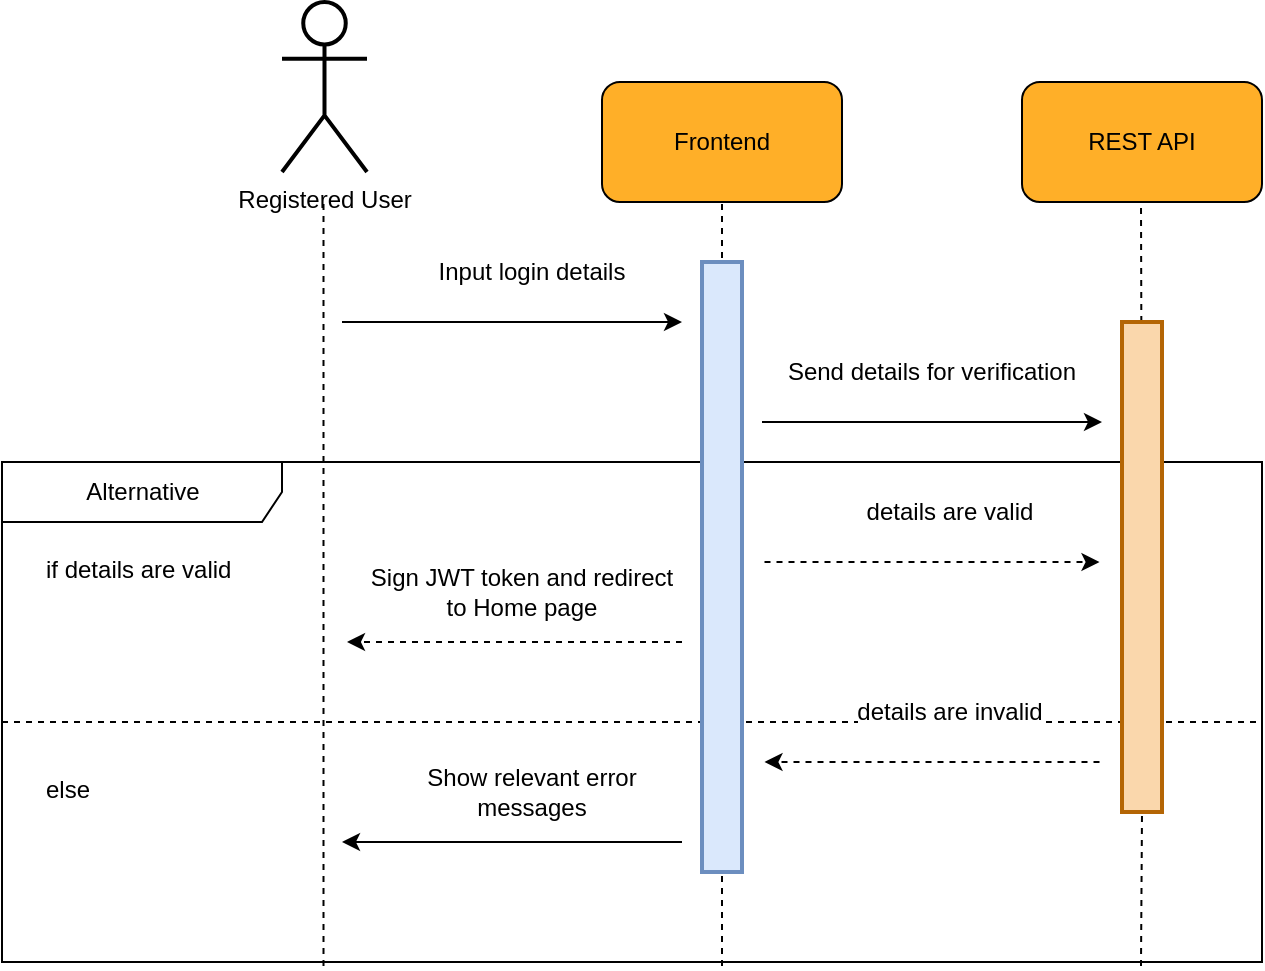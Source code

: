 <mxfile version="15.8.7" type="device"><diagram id="F_uD3UtcJA2wdpJ_TA3s" name="Page-1"><mxGraphModel dx="1952" dy="981" grid="1" gridSize="10" guides="1" tooltips="1" connect="1" arrows="1" fold="1" page="1" pageScale="1" pageWidth="850" pageHeight="1100" math="0" shadow="0"><root><mxCell id="0"/><mxCell id="1" parent="0"/><mxCell id="4iujhLgE1NfmNON63KTE-37" value="Alternative" style="shape=umlFrame;tabWidth=110;tabHeight=30;tabPosition=left;html=1;boundedLbl=1;labelInHeader=1;width=140;height=30;fillColor=none;fontSize=12;strokeWidth=1;" vertex="1" parent="1"><mxGeometry x="-70" y="330" width="630" height="250" as="geometry"/></mxCell><mxCell id="4iujhLgE1NfmNON63KTE-38" value="if details are valid" style="text;fillColor=none;fontSize=12;" vertex="1" parent="4iujhLgE1NfmNON63KTE-37"><mxGeometry width="100" height="20" relative="1" as="geometry"><mxPoint x="20" y="40" as="offset"/></mxGeometry></mxCell><mxCell id="4iujhLgE1NfmNON63KTE-39" value="else" style="line;strokeWidth=1;dashed=1;labelPosition=center;verticalLabelPosition=bottom;align=left;verticalAlign=top;spacingLeft=20;spacingTop=15;fillColor=none;fontSize=12;" vertex="1" parent="4iujhLgE1NfmNON63KTE-37"><mxGeometry y="125" width="630" height="10" as="geometry"/></mxCell><mxCell id="4iujhLgE1NfmNON63KTE-1" value="" style="group;fontSize=12;" vertex="1" connectable="0" parent="1"><mxGeometry x="230" y="140" width="120" height="60" as="geometry"/></mxCell><mxCell id="4iujhLgE1NfmNON63KTE-2" value="" style="rounded=1;whiteSpace=wrap;html=1;fillColor=#FFAF28;fontSize=12;" vertex="1" parent="4iujhLgE1NfmNON63KTE-1"><mxGeometry width="120" height="60" as="geometry"/></mxCell><mxCell id="4iujhLgE1NfmNON63KTE-3" value="&lt;font style=&quot;font-size: 12px;&quot;&gt;Frontend&lt;/font&gt;" style="text;html=1;strokeColor=none;fillColor=none;align=center;verticalAlign=middle;whiteSpace=wrap;rounded=0;fontSize=12;" vertex="1" parent="4iujhLgE1NfmNON63KTE-1"><mxGeometry x="30" y="15" width="60" height="30" as="geometry"/></mxCell><mxCell id="4iujhLgE1NfmNON63KTE-4" value="" style="group;fontSize=12;" vertex="1" connectable="0" parent="1"><mxGeometry x="440" y="140" width="120" height="60" as="geometry"/></mxCell><mxCell id="4iujhLgE1NfmNON63KTE-5" value="" style="rounded=1;whiteSpace=wrap;html=1;fillColor=#FFAF28;fontSize=12;" vertex="1" parent="4iujhLgE1NfmNON63KTE-4"><mxGeometry width="120" height="60" as="geometry"/></mxCell><mxCell id="4iujhLgE1NfmNON63KTE-6" value="&lt;font style=&quot;font-size: 12px;&quot;&gt;REST API&lt;/font&gt;" style="text;html=1;strokeColor=none;fillColor=none;align=center;verticalAlign=middle;whiteSpace=wrap;rounded=0;fontSize=12;" vertex="1" parent="4iujhLgE1NfmNON63KTE-4"><mxGeometry x="30" y="15" width="60" height="30" as="geometry"/></mxCell><mxCell id="4iujhLgE1NfmNON63KTE-8" value="" style="endArrow=none;dashed=1;html=1;rounded=0;entryX=0.5;entryY=1;entryDx=0;entryDy=0;jumpSize=6;strokeWidth=1;fontSize=12;" edge="1" parent="1" target="4iujhLgE1NfmNON63KTE-2"><mxGeometry width="50" height="50" relative="1" as="geometry"><mxPoint x="290" y="582" as="sourcePoint"/><mxPoint x="440" y="250" as="targetPoint"/></mxGeometry></mxCell><mxCell id="4iujhLgE1NfmNON63KTE-9" value="" style="endArrow=none;dashed=1;html=1;rounded=0;entryX=0.5;entryY=1;entryDx=0;entryDy=0;jumpSize=6;strokeWidth=1;startArrow=none;fontSize=12;" edge="1" parent="1" source="4iujhLgE1NfmNON63KTE-26"><mxGeometry width="50" height="50" relative="1" as="geometry"><mxPoint x="499.5" y="582" as="sourcePoint"/><mxPoint x="499.5" y="200" as="targetPoint"/></mxGeometry></mxCell><mxCell id="4iujhLgE1NfmNON63KTE-11" value="Registered User" style="shape=umlActor;verticalLabelPosition=bottom;verticalAlign=top;html=1;outlineConnect=0;rounded=1;strokeWidth=2;fontSize=12;" vertex="1" parent="1"><mxGeometry x="70" y="100" width="42.5" height="85" as="geometry"/></mxCell><mxCell id="4iujhLgE1NfmNON63KTE-12" value="" style="endArrow=none;dashed=1;html=1;rounded=0;entryX=0.5;entryY=1;entryDx=0;entryDy=0;jumpSize=6;strokeWidth=1;fontSize=12;" edge="1" parent="1"><mxGeometry width="50" height="50" relative="1" as="geometry"><mxPoint x="90.75" y="582" as="sourcePoint"/><mxPoint x="90.75" y="200" as="targetPoint"/></mxGeometry></mxCell><mxCell id="4iujhLgE1NfmNON63KTE-13" value="" style="endArrow=classic;html=1;rounded=0;strokeWidth=1;jumpSize=6;fontSize=12;" edge="1" parent="1"><mxGeometry width="50" height="50" relative="1" as="geometry"><mxPoint x="100" y="260" as="sourcePoint"/><mxPoint x="270" y="260" as="targetPoint"/></mxGeometry></mxCell><mxCell id="4iujhLgE1NfmNON63KTE-14" value="&lt;span style=&quot;background-color: rgb(255, 255, 255); font-size: 12px;&quot;&gt;Input login details&lt;/span&gt;" style="text;html=1;strokeColor=none;fillColor=none;align=center;verticalAlign=middle;whiteSpace=wrap;rounded=0;fontSize=12;" vertex="1" parent="1"><mxGeometry x="120" y="220" width="150" height="30" as="geometry"/></mxCell><mxCell id="4iujhLgE1NfmNON63KTE-15" value="" style="endArrow=classic;html=1;rounded=0;strokeWidth=1;jumpSize=6;fontSize=12;" edge="1" parent="1"><mxGeometry width="50" height="50" relative="1" as="geometry"><mxPoint x="310" y="310" as="sourcePoint"/><mxPoint x="480" y="310" as="targetPoint"/></mxGeometry></mxCell><mxCell id="4iujhLgE1NfmNON63KTE-16" value="&lt;span style=&quot;background-color: rgb(255, 255, 255); font-size: 12px;&quot;&gt;Send details for verification&lt;/span&gt;" style="text;html=1;strokeColor=none;fillColor=none;align=center;verticalAlign=middle;whiteSpace=wrap;rounded=0;fontSize=12;" vertex="1" parent="1"><mxGeometry x="320" y="270" width="150" height="30" as="geometry"/></mxCell><mxCell id="4iujhLgE1NfmNON63KTE-17" value="" style="endArrow=classic;html=1;rounded=0;strokeWidth=1;jumpSize=6;dashed=1;fontSize=12;" edge="1" parent="1"><mxGeometry width="50" height="50" relative="1" as="geometry"><mxPoint x="311.25" y="380" as="sourcePoint"/><mxPoint x="478.75" y="380" as="targetPoint"/></mxGeometry></mxCell><mxCell id="4iujhLgE1NfmNON63KTE-18" value="&lt;span style=&quot;background-color: rgb(255, 255, 255); font-size: 12px;&quot;&gt;details are valid&lt;/span&gt;" style="text;html=1;strokeColor=none;fillColor=none;align=center;verticalAlign=middle;whiteSpace=wrap;rounded=0;fontSize=12;" vertex="1" parent="1"><mxGeometry x="328.75" y="340" width="150" height="30" as="geometry"/></mxCell><mxCell id="4iujhLgE1NfmNON63KTE-21" value="&lt;span style=&quot;background-color: rgb(255, 255, 255); font-size: 12px;&quot;&gt;details are invalid&lt;/span&gt;" style="text;html=1;strokeColor=none;fillColor=none;align=center;verticalAlign=middle;whiteSpace=wrap;rounded=0;fontSize=12;" vertex="1" parent="1"><mxGeometry x="328.75" y="440" width="150" height="30" as="geometry"/></mxCell><mxCell id="4iujhLgE1NfmNON63KTE-22" value="" style="endArrow=classic;html=1;rounded=0;strokeWidth=1;jumpSize=6;dashed=1;fontSize=12;" edge="1" parent="1"><mxGeometry width="50" height="50" relative="1" as="geometry"><mxPoint x="478.75" y="480" as="sourcePoint"/><mxPoint x="311.25" y="480" as="targetPoint"/></mxGeometry></mxCell><mxCell id="4iujhLgE1NfmNON63KTE-23" value="" style="endArrow=classic;html=1;rounded=0;strokeWidth=1;jumpSize=6;fontSize=12;" edge="1" parent="1"><mxGeometry width="50" height="50" relative="1" as="geometry"><mxPoint x="270" y="520" as="sourcePoint"/><mxPoint x="100" y="520" as="targetPoint"/></mxGeometry></mxCell><mxCell id="4iujhLgE1NfmNON63KTE-24" value="&lt;span style=&quot;background-color: rgb(255, 255, 255); font-size: 12px;&quot;&gt;Show relevant error messages&lt;/span&gt;" style="text;html=1;strokeColor=none;fillColor=none;align=center;verticalAlign=middle;whiteSpace=wrap;rounded=0;fontSize=12;" vertex="1" parent="1"><mxGeometry x="120" y="480" width="150" height="30" as="geometry"/></mxCell><mxCell id="4iujhLgE1NfmNON63KTE-25" value="" style="rounded=0;whiteSpace=wrap;html=1;fontSize=12;strokeWidth=2;fillColor=#dae8fc;strokeColor=#6c8ebf;" vertex="1" parent="1"><mxGeometry x="280" y="230" width="20" height="305" as="geometry"/></mxCell><mxCell id="4iujhLgE1NfmNON63KTE-26" value="" style="rounded=0;whiteSpace=wrap;html=1;fontSize=12;strokeWidth=2;fillColor=#fad7ac;strokeColor=#b46504;" vertex="1" parent="1"><mxGeometry x="490" y="260" width="20" height="245" as="geometry"/></mxCell><mxCell id="4iujhLgE1NfmNON63KTE-27" value="" style="endArrow=none;dashed=1;html=1;rounded=0;entryX=0.5;entryY=1;entryDx=0;entryDy=0;jumpSize=6;strokeWidth=1;fontSize=12;" edge="1" parent="1" target="4iujhLgE1NfmNON63KTE-26"><mxGeometry width="50" height="50" relative="1" as="geometry"><mxPoint x="499.5" y="582" as="sourcePoint"/><mxPoint x="499.5" y="200" as="targetPoint"/></mxGeometry></mxCell><mxCell id="4iujhLgE1NfmNON63KTE-30" value="" style="endArrow=classic;html=1;rounded=0;strokeWidth=1;jumpSize=6;dashed=1;fontSize=12;" edge="1" parent="1"><mxGeometry width="50" height="50" relative="1" as="geometry"><mxPoint x="270" y="420" as="sourcePoint"/><mxPoint x="102.5" y="420" as="targetPoint"/></mxGeometry></mxCell><mxCell id="4iujhLgE1NfmNON63KTE-31" value="&lt;span style=&quot;background-color: rgb(255, 255, 255); font-size: 12px;&quot;&gt;Sign JWT token and redirect to Home page&lt;/span&gt;" style="text;html=1;strokeColor=none;fillColor=none;align=center;verticalAlign=middle;whiteSpace=wrap;rounded=0;fontSize=12;" vertex="1" parent="1"><mxGeometry x="110" y="380" width="160" height="30" as="geometry"/></mxCell></root></mxGraphModel></diagram></mxfile>